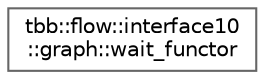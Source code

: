 digraph "类继承关系图"
{
 // LATEX_PDF_SIZE
  bgcolor="transparent";
  edge [fontname=Helvetica,fontsize=10,labelfontname=Helvetica,labelfontsize=10];
  node [fontname=Helvetica,fontsize=10,shape=box,height=0.2,width=0.4];
  rankdir="LR";
  Node0 [id="Node000000",label="tbb::flow::interface10\l::graph::wait_functor",height=0.2,width=0.4,color="grey40", fillcolor="white", style="filled",URL="$classtbb_1_1flow_1_1interface10_1_1graph_1_1wait__functor.html",tooltip=" "];
}
